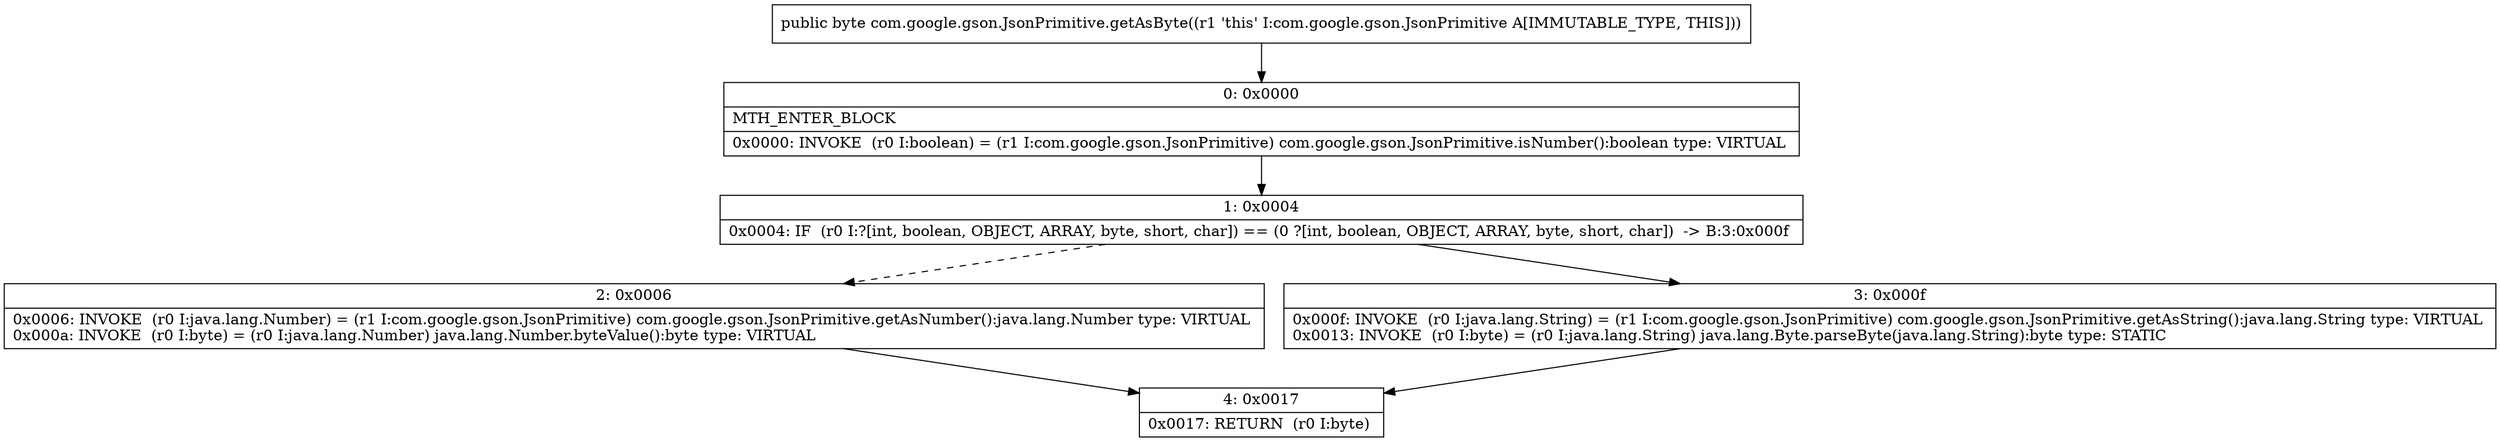 digraph "CFG forcom.google.gson.JsonPrimitive.getAsByte()B" {
Node_0 [shape=record,label="{0\:\ 0x0000|MTH_ENTER_BLOCK\l|0x0000: INVOKE  (r0 I:boolean) = (r1 I:com.google.gson.JsonPrimitive) com.google.gson.JsonPrimitive.isNumber():boolean type: VIRTUAL \l}"];
Node_1 [shape=record,label="{1\:\ 0x0004|0x0004: IF  (r0 I:?[int, boolean, OBJECT, ARRAY, byte, short, char]) == (0 ?[int, boolean, OBJECT, ARRAY, byte, short, char])  \-\> B:3:0x000f \l}"];
Node_2 [shape=record,label="{2\:\ 0x0006|0x0006: INVOKE  (r0 I:java.lang.Number) = (r1 I:com.google.gson.JsonPrimitive) com.google.gson.JsonPrimitive.getAsNumber():java.lang.Number type: VIRTUAL \l0x000a: INVOKE  (r0 I:byte) = (r0 I:java.lang.Number) java.lang.Number.byteValue():byte type: VIRTUAL \l}"];
Node_3 [shape=record,label="{3\:\ 0x000f|0x000f: INVOKE  (r0 I:java.lang.String) = (r1 I:com.google.gson.JsonPrimitive) com.google.gson.JsonPrimitive.getAsString():java.lang.String type: VIRTUAL \l0x0013: INVOKE  (r0 I:byte) = (r0 I:java.lang.String) java.lang.Byte.parseByte(java.lang.String):byte type: STATIC \l}"];
Node_4 [shape=record,label="{4\:\ 0x0017|0x0017: RETURN  (r0 I:byte) \l}"];
MethodNode[shape=record,label="{public byte com.google.gson.JsonPrimitive.getAsByte((r1 'this' I:com.google.gson.JsonPrimitive A[IMMUTABLE_TYPE, THIS])) }"];
MethodNode -> Node_0;
Node_0 -> Node_1;
Node_1 -> Node_2[style=dashed];
Node_1 -> Node_3;
Node_2 -> Node_4;
Node_3 -> Node_4;
}

